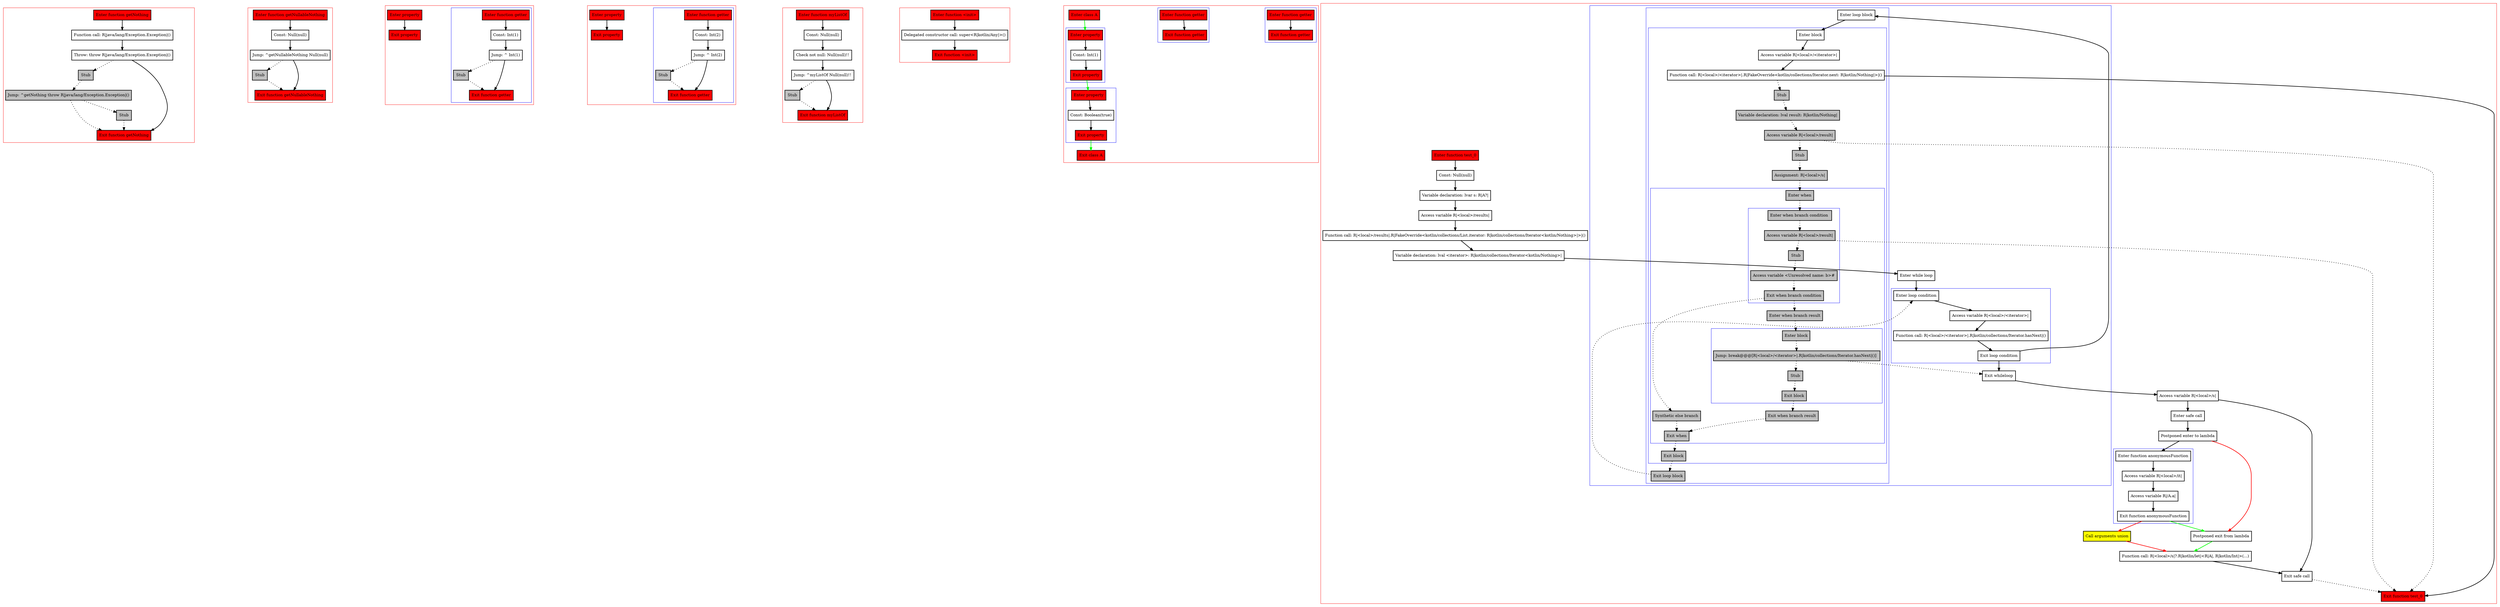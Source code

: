 digraph smartcastToNothing_kt {
    graph [nodesep=3]
    node [shape=box penwidth=2]
    edge [penwidth=2]

    subgraph cluster_0 {
        color=red
        0 [label="Enter function getNothing" style="filled" fillcolor=red];
        2 [label="Function call: R|java/lang/Exception.Exception|()"];
        3 [label="Throw: throw R|java/lang/Exception.Exception|()"];
        4 [label="Stub" style="filled" fillcolor=gray];
        5 [label="Jump: ^getNothing throw R|java/lang/Exception.Exception|()" style="filled" fillcolor=gray];
        6 [label="Stub" style="filled" fillcolor=gray];
        1 [label="Exit function getNothing" style="filled" fillcolor=red];
    }
    0 -> {2};
    2 -> {3};
    3 -> {1};
    3 -> {4} [style=dotted];
    4 -> {5} [style=dotted];
    5 -> {1 6} [style=dotted];
    6 -> {1} [style=dotted];

    subgraph cluster_1 {
        color=red
        7 [label="Enter function getNullableNothing" style="filled" fillcolor=red];
        9 [label="Const: Null(null)"];
        10 [label="Jump: ^getNullableNothing Null(null)"];
        11 [label="Stub" style="filled" fillcolor=gray];
        8 [label="Exit function getNullableNothing" style="filled" fillcolor=red];
    }
    7 -> {9};
    9 -> {10};
    10 -> {8};
    10 -> {11} [style=dotted];
    11 -> {8} [style=dotted];

    subgraph cluster_2 {
        color=red
        17 [label="Enter property" style="filled" fillcolor=red];
        subgraph cluster_3 {
            color=blue
            12 [label="Enter function getter" style="filled" fillcolor=red];
            14 [label="Const: Int(1)"];
            15 [label="Jump: ^ Int(1)"];
            16 [label="Stub" style="filled" fillcolor=gray];
            13 [label="Exit function getter" style="filled" fillcolor=red];
        }
        18 [label="Exit property" style="filled" fillcolor=red];
    }
    17 -> {18};
    12 -> {14};
    14 -> {15};
    15 -> {13};
    15 -> {16} [style=dotted];
    16 -> {13} [style=dotted];

    subgraph cluster_4 {
        color=red
        24 [label="Enter property" style="filled" fillcolor=red];
        subgraph cluster_5 {
            color=blue
            19 [label="Enter function getter" style="filled" fillcolor=red];
            21 [label="Const: Int(2)"];
            22 [label="Jump: ^ Int(2)"];
            23 [label="Stub" style="filled" fillcolor=gray];
            20 [label="Exit function getter" style="filled" fillcolor=red];
        }
        25 [label="Exit property" style="filled" fillcolor=red];
    }
    24 -> {25};
    19 -> {21};
    21 -> {22};
    22 -> {20};
    22 -> {23} [style=dotted];
    23 -> {20} [style=dotted];

    subgraph cluster_6 {
        color=red
        26 [label="Enter function myListOf" style="filled" fillcolor=red];
        28 [label="Const: Null(null)"];
        29 [label="Check not null: Null(null)!!"];
        30 [label="Jump: ^myListOf Null(null)!!"];
        31 [label="Stub" style="filled" fillcolor=gray];
        27 [label="Exit function myListOf" style="filled" fillcolor=red];
    }
    26 -> {28};
    28 -> {29};
    29 -> {30};
    30 -> {27};
    30 -> {31} [style=dotted];
    31 -> {27} [style=dotted];

    subgraph cluster_7 {
        color=red
        32 [label="Enter function <init>" style="filled" fillcolor=red];
        34 [label="Delegated constructor call: super<R|kotlin/Any|>()"];
        33 [label="Exit function <init>" style="filled" fillcolor=red];
    }
    32 -> {34};
    34 -> {33};

    subgraph cluster_8 {
        color=red
        45 [label="Enter class A" style="filled" fillcolor=red];
        subgraph cluster_9 {
            color=blue
            40 [label="Enter function getter" style="filled" fillcolor=red];
            41 [label="Exit function getter" style="filled" fillcolor=red];
        }
        subgraph cluster_10 {
            color=blue
            35 [label="Enter function getter" style="filled" fillcolor=red];
            36 [label="Exit function getter" style="filled" fillcolor=red];
        }
        subgraph cluster_11 {
            color=blue
            37 [label="Enter property" style="filled" fillcolor=red];
            39 [label="Const: Int(1)"];
            38 [label="Exit property" style="filled" fillcolor=red];
        }
        subgraph cluster_12 {
            color=blue
            42 [label="Enter property" style="filled" fillcolor=red];
            44 [label="Const: Boolean(true)"];
            43 [label="Exit property" style="filled" fillcolor=red];
        }
        46 [label="Exit class A" style="filled" fillcolor=red];
    }
    45 -> {37} [color=green];
    37 -> {39};
    38 -> {42} [color=green];
    39 -> {38};
    35 -> {36};
    42 -> {44};
    43 -> {46} [color=green];
    44 -> {43};
    40 -> {41};

    subgraph cluster_13 {
        color=red
        47 [label="Enter function test_0" style="filled" fillcolor=red];
        49 [label="Const: Null(null)"];
        50 [label="Variable declaration: lvar s: R|A?|"];
        51 [label="Access variable R|<local>/results|"];
        52 [label="Function call: R|<local>/results|.R|FakeOverride<kotlin/collections/List.iterator: R|kotlin/collections/Iterator<kotlin/Nothing>|>|()"];
        53 [label="Variable declaration: lval <iterator>: R|kotlin/collections/Iterator<kotlin/Nothing>|"];
        subgraph cluster_14 {
            color=blue
            54 [label="Enter while loop"];
            subgraph cluster_15 {
                color=blue
                56 [label="Enter loop condition"];
                57 [label="Access variable R|<local>/<iterator>|"];
                58 [label="Function call: R|<local>/<iterator>|.R|kotlin/collections/Iterator.hasNext|()"];
                59 [label="Exit loop condition"];
            }
            subgraph cluster_16 {
                color=blue
                60 [label="Enter loop block"];
                subgraph cluster_17 {
                    color=blue
                    61 [label="Enter block"];
                    62 [label="Access variable R|<local>/<iterator>|"];
                    63 [label="Function call: R|<local>/<iterator>|.R|FakeOverride<kotlin/collections/Iterator.next: R|kotlin/Nothing|>|()"];
                    64 [label="Stub" style="filled" fillcolor=gray];
                    65 [label="Variable declaration: lval result: R|kotlin/Nothing|" style="filled" fillcolor=gray];
                    66 [label="Access variable R|<local>/result|" style="filled" fillcolor=gray];
                    67 [label="Stub" style="filled" fillcolor=gray];
                    68 [label="Assignment: R|<local>/s|" style="filled" fillcolor=gray];
                    subgraph cluster_18 {
                        color=blue
                        69 [label="Enter when" style="filled" fillcolor=gray];
                        subgraph cluster_19 {
                            color=blue
                            71 [label="Enter when branch condition " style="filled" fillcolor=gray];
                            72 [label="Access variable R|<local>/result|" style="filled" fillcolor=gray];
                            73 [label="Stub" style="filled" fillcolor=gray];
                            74 [label="Access variable <Unresolved name: b>#" style="filled" fillcolor=gray];
                            75 [label="Exit when branch condition" style="filled" fillcolor=gray];
                        }
                        82 [label="Synthetic else branch" style="filled" fillcolor=gray];
                        76 [label="Enter when branch result" style="filled" fillcolor=gray];
                        subgraph cluster_20 {
                            color=blue
                            77 [label="Enter block" style="filled" fillcolor=gray];
                            78 [label="Jump: break@@@[R|<local>/<iterator>|.R|kotlin/collections/Iterator.hasNext|()] " style="filled" fillcolor=gray];
                            79 [label="Stub" style="filled" fillcolor=gray];
                            80 [label="Exit block" style="filled" fillcolor=gray];
                        }
                        81 [label="Exit when branch result" style="filled" fillcolor=gray];
                        70 [label="Exit when" style="filled" fillcolor=gray];
                    }
                    83 [label="Exit block" style="filled" fillcolor=gray];
                }
                84 [label="Exit loop block" style="filled" fillcolor=gray];
            }
            55 [label="Exit whileloop"];
        }
        85 [label="Access variable R|<local>/s|"];
        86 [label="Enter safe call"];
        88 [label="Postponed enter to lambda"];
        subgraph cluster_21 {
            color=blue
            90 [label="Enter function anonymousFunction"];
            92 [label="Access variable R|<local>/it|"];
            93 [label="Access variable R|/A.a|"];
            91 [label="Exit function anonymousFunction"];
        }
        95 [label="Call arguments union" style="filled" fillcolor=yellow];
        89 [label="Postponed exit from lambda"];
        94 [label="Function call: R|<local>/s|?.R|kotlin/let|<R|A|, R|kotlin/Int|>(...)"];
        87 [label="Exit safe call"];
        48 [label="Exit function test_0" style="filled" fillcolor=red];
    }
    47 -> {49};
    49 -> {50};
    50 -> {51};
    51 -> {52};
    52 -> {53};
    53 -> {54};
    54 -> {56};
    55 -> {85};
    56 -> {57};
    57 -> {58};
    58 -> {59};
    59 -> {55 60};
    60 -> {61};
    61 -> {62};
    62 -> {63};
    63 -> {48};
    63 -> {64} [style=dotted];
    64 -> {65} [style=dotted];
    65 -> {66} [style=dotted];
    66 -> {48 67} [style=dotted];
    67 -> {68} [style=dotted];
    68 -> {69} [style=dotted];
    69 -> {71} [style=dotted];
    70 -> {83} [style=dotted];
    71 -> {72} [style=dotted];
    72 -> {48 73} [style=dotted];
    73 -> {74} [style=dotted];
    74 -> {75} [style=dotted];
    75 -> {76 82} [style=dotted];
    76 -> {77} [style=dotted];
    77 -> {78} [style=dotted];
    78 -> {55 79} [style=dotted];
    79 -> {80} [style=dotted];
    80 -> {81} [style=dotted];
    81 -> {70} [style=dotted];
    82 -> {70} [style=dotted];
    83 -> {84} [style=dotted];
    84 -> {56} [style=dotted];
    85 -> {86 87};
    86 -> {88};
    87 -> {48} [style=dotted];
    88 -> {90};
    88 -> {89} [color=red];
    89 -> {94} [color=green];
    90 -> {92};
    91 -> {89} [color=green];
    91 -> {95} [color=red];
    92 -> {93};
    93 -> {91};
    94 -> {87};
    95 -> {94} [color=red];

}
